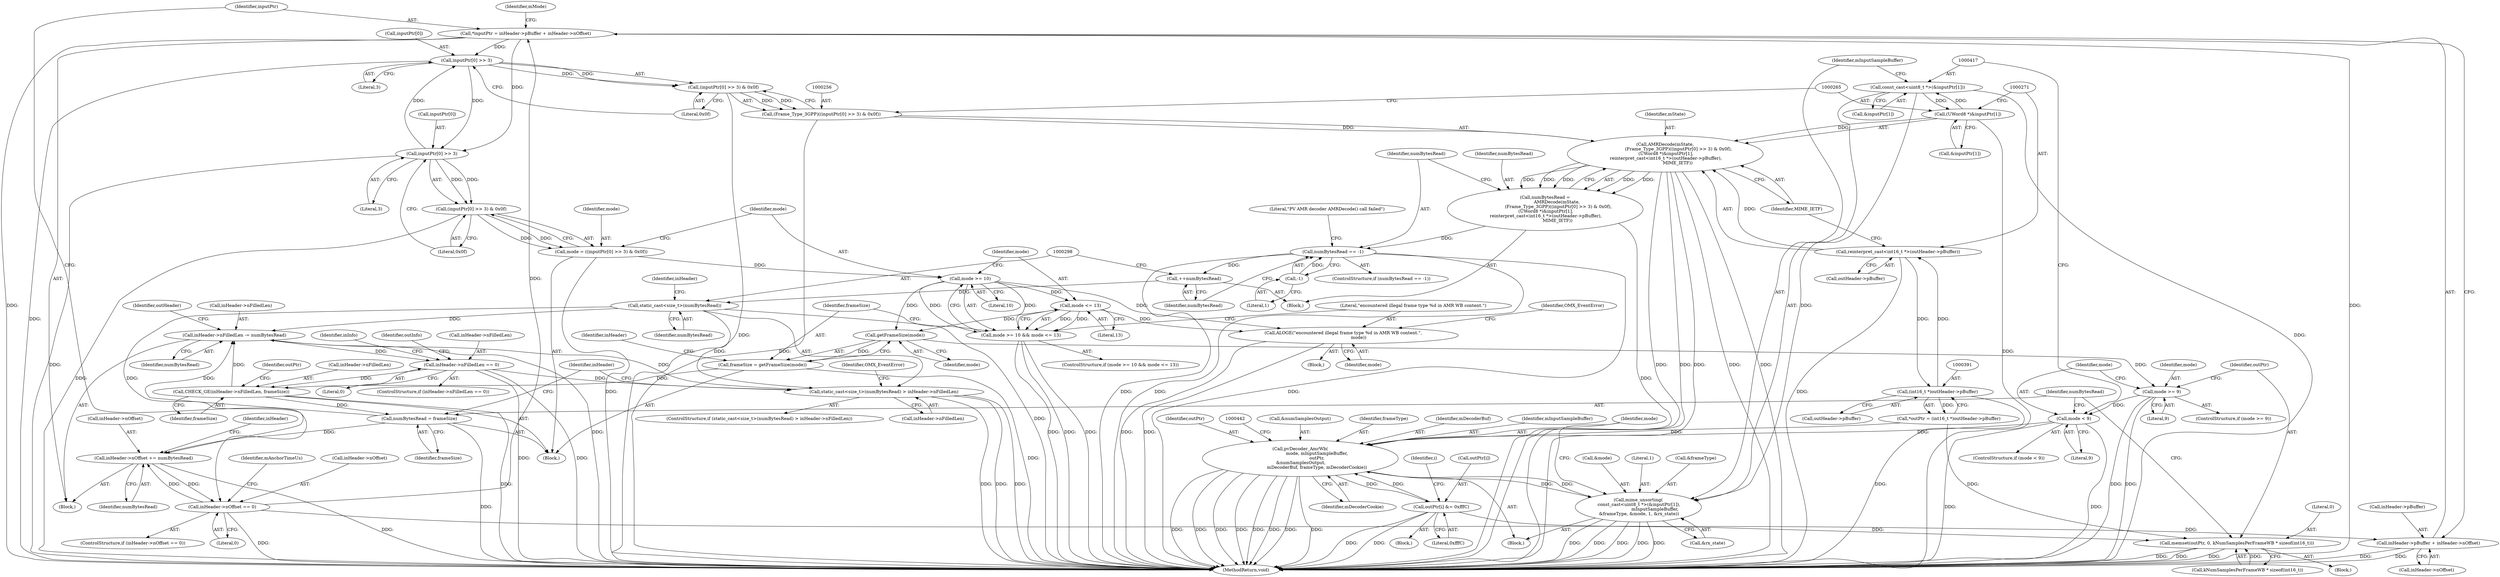 digraph "0_Android_44749eb4f273f0eb681d0fa013e3beef754fa687@integer" {
"1000205" [label="(Call,*inputPtr = inHeader->pBuffer + inHeader->nOffset)"];
"1000190" [label="(Call,inHeader->nOffset == 0)"];
"1000466" [label="(Call,inHeader->nOffset += numBytesRead)"];
"1000297" [label="(Call,static_cast<size_t>(numBytesRead))"];
"1000293" [label="(Call,++numBytesRead)"];
"1000277" [label="(Call,numBytesRead == -1)"];
"1000251" [label="(Call,numBytesRead =\n                 AMRDecode(mState,\n                   (Frame_Type_3GPP)((inputPtr[0] >> 3) & 0x0f),\n (UWord8 *)&inputPtr[1],\n reinterpret_cast<int16_t *>(outHeader->pBuffer),\n                  MIME_IETF))"];
"1000253" [label="(Call,AMRDecode(mState,\n                   (Frame_Type_3GPP)((inputPtr[0] >> 3) & 0x0f),\n (UWord8 *)&inputPtr[1],\n reinterpret_cast<int16_t *>(outHeader->pBuffer),\n                  MIME_IETF))"];
"1000255" [label="(Call,(Frame_Type_3GPP)((inputPtr[0] >> 3) & 0x0f))"];
"1000257" [label="(Call,(inputPtr[0] >> 3) & 0x0f)"];
"1000258" [label="(Call,inputPtr[0] >> 3)"];
"1000350" [label="(Call,inputPtr[0] >> 3)"];
"1000205" [label="(Call,*inputPtr = inHeader->pBuffer + inHeader->nOffset)"];
"1000264" [label="(Call,(UWord8 *)&inputPtr[1])"];
"1000416" [label="(Call,const_cast<uint8_t *>(&inputPtr[1]))"];
"1000270" [label="(Call,reinterpret_cast<int16_t *>(outHeader->pBuffer))"];
"1000390" [label="(Call,(int16_t *)outHeader->pBuffer)"];
"1000279" [label="(Call,-1)"];
"1000463" [label="(Call,numBytesRead = frameSize)"];
"1000382" [label="(Call,CHECK_GE(inHeader->nFilledLen, frameSize))"];
"1000518" [label="(Call,inHeader->nFilledLen == 0)"];
"1000471" [label="(Call,inHeader->nFilledLen -= numBytesRead)"];
"1000296" [label="(Call,static_cast<size_t>(numBytesRead) > inHeader->nFilledLen)"];
"1000378" [label="(Call,frameSize = getFrameSize(mode))"];
"1000380" [label="(Call,getFrameSize(mode))"];
"1000361" [label="(Call,mode <= 13)"];
"1000358" [label="(Call,mode >= 10)"];
"1000347" [label="(Call,mode = ((inputPtr[0] >> 3) & 0x0f))"];
"1000349" [label="(Call,(inputPtr[0] >> 3) & 0x0f)"];
"1000357" [label="(Call,mode >= 10 && mode <= 13)"];
"1000365" [label="(Call,ALOGE(\"encountered illegal frame type %d in AMR WB content.\",\n                      mode))"];
"1000396" [label="(Call,mode >= 9)"];
"1000409" [label="(Call,mode < 9)"];
"1000431" [label="(Call,pvDecoder_AmrWb(\n                        mode, mInputSampleBuffer,\n                        outPtr,\n &numSamplesOutput,\n                        mDecoderBuf, frameType, mDecoderCookie))"];
"1000415" [label="(Call,mime_unsorting(\n const_cast<uint8_t *>(&inputPtr[1]),\n                        mInputSampleBuffer,\n &frameType, &mode, 1, &rx_state))"];
"1000458" [label="(Call,outPtr[i] &= 0xfffC)"];
"1000400" [label="(Call,memset(outPtr, 0, kNumSamplesPerFrameWB * sizeof(int16_t)))"];
"1000207" [label="(Call,inHeader->pBuffer + inHeader->nOffset)"];
"1000556" [label="(MethodReturn,void)"];
"1000395" [label="(ControlStructure,if (mode >= 9))"];
"1000206" [label="(Identifier,inputPtr)"];
"1000389" [label="(Identifier,outPtr)"];
"1000401" [label="(Identifier,outPtr)"];
"1000478" [label="(Identifier,outHeader)"];
"1000386" [label="(Identifier,frameSize)"];
"1000526" [label="(Identifier,inInfo)"];
"1000422" [label="(Identifier,mInputSampleBuffer)"];
"1000378" [label="(Call,frameSize = getFrameSize(mode))"];
"1000357" [label="(Call,mode >= 10 && mode <= 13)"];
"1000359" [label="(Identifier,mode)"];
"1000425" [label="(Call,&mode)"];
"1000364" [label="(Block,)"];
"1000130" [label="(Block,)"];
"1000277" [label="(Call,numBytesRead == -1)"];
"1000410" [label="(Identifier,mode)"];
"1000275" [label="(Identifier,MIME_IETF)"];
"1000254" [label="(Identifier,mState)"];
"1000456" [label="(Identifier,i)"];
"1000466" [label="(Call,inHeader->nOffset += numBytesRead)"];
"1000257" [label="(Call,(inputPtr[0] >> 3) & 0x0f)"];
"1000400" [label="(Call,memset(outPtr, 0, kNumSamplesPerFrameWB * sizeof(int16_t)))"];
"1000279" [label="(Call,-1)"];
"1000467" [label="(Call,inHeader->nOffset)"];
"1000428" [label="(Call,&rx_state)"];
"1000350" [label="(Call,inputPtr[0] >> 3)"];
"1000255" [label="(Call,(Frame_Type_3GPP)((inputPtr[0] >> 3) & 0x0f))"];
"1000305" [label="(Identifier,OMX_EventError)"];
"1000380" [label="(Call,getFrameSize(mode))"];
"1000472" [label="(Call,inHeader->nFilledLen)"];
"1000470" [label="(Identifier,numBytesRead)"];
"1000468" [label="(Identifier,inHeader)"];
"1000433" [label="(Identifier,mInputSampleBuffer)"];
"1000266" [label="(Call,&inputPtr[1])"];
"1000541" [label="(Identifier,outInfo)"];
"1000205" [label="(Call,*inputPtr = inHeader->pBuffer + inHeader->nOffset)"];
"1000402" [label="(Literal,0)"];
"1000194" [label="(Literal,0)"];
"1000384" [label="(Identifier,inHeader)"];
"1000396" [label="(Call,mode >= 9)"];
"1000208" [label="(Call,inHeader->pBuffer)"];
"1000299" [label="(Identifier,numBytesRead)"];
"1000463" [label="(Call,numBytesRead = frameSize)"];
"1000301" [label="(Identifier,inHeader)"];
"1000283" [label="(Literal,\"PV AMR decoder AMRDecode() call failed\")"];
"1000432" [label="(Identifier,mode)"];
"1000297" [label="(Call,static_cast<size_t>(numBytesRead))"];
"1000190" [label="(Call,inHeader->nOffset == 0)"];
"1000519" [label="(Call,inHeader->nFilledLen)"];
"1000259" [label="(Call,inputPtr[0])"];
"1000217" [label="(Identifier,mMode)"];
"1000264" [label="(Call,(UWord8 *)&inputPtr[1])"];
"1000314" [label="(Block,)"];
"1000517" [label="(ControlStructure,if (inHeader->nFilledLen == 0))"];
"1000348" [label="(Identifier,mode)"];
"1000431" [label="(Call,pvDecoder_AmrWb(\n                        mode, mInputSampleBuffer,\n                        outPtr,\n &numSamplesOutput,\n                        mDecoderBuf, frameType, mDecoderCookie))"];
"1000300" [label="(Call,inHeader->nFilledLen)"];
"1000211" [label="(Call,inHeader->nOffset)"];
"1000418" [label="(Call,&inputPtr[1])"];
"1000382" [label="(Call,CHECK_GE(inHeader->nFilledLen, frameSize))"];
"1000347" [label="(Call,mode = ((inputPtr[0] >> 3) & 0x0f))"];
"1000412" [label="(Block,)"];
"1000390" [label="(Call,(int16_t *)outHeader->pBuffer)"];
"1000354" [label="(Literal,3)"];
"1000459" [label="(Call,outPtr[i])"];
"1000293" [label="(Call,++numBytesRead)"];
"1000397" [label="(Identifier,mode)"];
"1000427" [label="(Literal,1)"];
"1000296" [label="(Call,static_cast<size_t>(numBytesRead) > inHeader->nFilledLen)"];
"1000415" [label="(Call,mime_unsorting(\n const_cast<uint8_t *>(&inputPtr[1]),\n                        mInputSampleBuffer,\n &frameType, &mode, 1, &rx_state))"];
"1000207" [label="(Call,inHeader->pBuffer + inHeader->nOffset)"];
"1000464" [label="(Identifier,numBytesRead)"];
"1000457" [label="(Block,)"];
"1000258" [label="(Call,inputPtr[0] >> 3)"];
"1000398" [label="(Literal,9)"];
"1000435" [label="(Call,&numSamplesOutput)"];
"1000360" [label="(Literal,10)"];
"1000262" [label="(Literal,3)"];
"1000392" [label="(Call,outHeader->pBuffer)"];
"1000439" [label="(Identifier,mDecoderCookie)"];
"1000276" [label="(ControlStructure,if (numBytesRead == -1))"];
"1000408" [label="(ControlStructure,if (mode < 9))"];
"1000263" [label="(Literal,0x0f)"];
"1000403" [label="(Call,kNumSamplesPerFrameWB * sizeof(int16_t))"];
"1000280" [label="(Literal,1)"];
"1000270" [label="(Call,reinterpret_cast<int16_t *>(outHeader->pBuffer))"];
"1000409" [label="(Call,mode < 9)"];
"1000363" [label="(Literal,13)"];
"1000272" [label="(Call,outHeader->pBuffer)"];
"1000189" [label="(ControlStructure,if (inHeader->nOffset == 0))"];
"1000358" [label="(Call,mode >= 10)"];
"1000366" [label="(Literal,\"encountered illegal frame type %d in AMR WB content.\")"];
"1000383" [label="(Call,inHeader->nFilledLen)"];
"1000475" [label="(Identifier,numBytesRead)"];
"1000438" [label="(Identifier,frameType)"];
"1000381" [label="(Identifier,mode)"];
"1000362" [label="(Identifier,mode)"];
"1000365" [label="(Call,ALOGE(\"encountered illegal frame type %d in AMR WB content.\",\n                      mode))"];
"1000522" [label="(Literal,0)"];
"1000252" [label="(Identifier,numBytesRead)"];
"1000191" [label="(Call,inHeader->nOffset)"];
"1000458" [label="(Call,outPtr[i] &= 0xfffC)"];
"1000462" [label="(Literal,0xfffC)"];
"1000518" [label="(Call,inHeader->nFilledLen == 0)"];
"1000379" [label="(Identifier,frameSize)"];
"1000399" [label="(Block,)"];
"1000355" [label="(Literal,0x0f)"];
"1000465" [label="(Identifier,frameSize)"];
"1000294" [label="(Identifier,numBytesRead)"];
"1000278" [label="(Identifier,numBytesRead)"];
"1000369" [label="(Identifier,OMX_EventError)"];
"1000423" [label="(Call,&frameType)"];
"1000367" [label="(Identifier,mode)"];
"1000356" [label="(ControlStructure,if (mode >= 10 && mode <= 13))"];
"1000437" [label="(Identifier,mDecoderBuf)"];
"1000197" [label="(Identifier,mAnchorTimeUs)"];
"1000411" [label="(Literal,9)"];
"1000473" [label="(Identifier,inHeader)"];
"1000251" [label="(Call,numBytesRead =\n                 AMRDecode(mState,\n                   (Frame_Type_3GPP)((inputPtr[0] >> 3) & 0x0f),\n (UWord8 *)&inputPtr[1],\n reinterpret_cast<int16_t *>(outHeader->pBuffer),\n                  MIME_IETF))"];
"1000349" [label="(Call,(inputPtr[0] >> 3) & 0x0f)"];
"1000219" [label="(Block,)"];
"1000388" [label="(Call,*outPtr = (int16_t *)outHeader->pBuffer)"];
"1000434" [label="(Identifier,outPtr)"];
"1000351" [label="(Call,inputPtr[0])"];
"1000416" [label="(Call,const_cast<uint8_t *>(&inputPtr[1]))"];
"1000295" [label="(ControlStructure,if (static_cast<size_t>(numBytesRead) > inHeader->nFilledLen))"];
"1000361" [label="(Call,mode <= 13)"];
"1000253" [label="(Call,AMRDecode(mState,\n                   (Frame_Type_3GPP)((inputPtr[0] >> 3) & 0x0f),\n (UWord8 *)&inputPtr[1],\n reinterpret_cast<int16_t *>(outHeader->pBuffer),\n                  MIME_IETF))"];
"1000471" [label="(Call,inHeader->nFilledLen -= numBytesRead)"];
"1000205" -> "1000130"  [label="AST: "];
"1000205" -> "1000207"  [label="CFG: "];
"1000206" -> "1000205"  [label="AST: "];
"1000207" -> "1000205"  [label="AST: "];
"1000217" -> "1000205"  [label="CFG: "];
"1000205" -> "1000556"  [label="DDG: "];
"1000205" -> "1000556"  [label="DDG: "];
"1000190" -> "1000205"  [label="DDG: "];
"1000205" -> "1000258"  [label="DDG: "];
"1000205" -> "1000350"  [label="DDG: "];
"1000190" -> "1000189"  [label="AST: "];
"1000190" -> "1000194"  [label="CFG: "];
"1000191" -> "1000190"  [label="AST: "];
"1000194" -> "1000190"  [label="AST: "];
"1000197" -> "1000190"  [label="CFG: "];
"1000206" -> "1000190"  [label="CFG: "];
"1000190" -> "1000556"  [label="DDG: "];
"1000466" -> "1000190"  [label="DDG: "];
"1000190" -> "1000207"  [label="DDG: "];
"1000190" -> "1000466"  [label="DDG: "];
"1000466" -> "1000130"  [label="AST: "];
"1000466" -> "1000470"  [label="CFG: "];
"1000467" -> "1000466"  [label="AST: "];
"1000470" -> "1000466"  [label="AST: "];
"1000473" -> "1000466"  [label="CFG: "];
"1000466" -> "1000556"  [label="DDG: "];
"1000297" -> "1000466"  [label="DDG: "];
"1000463" -> "1000466"  [label="DDG: "];
"1000297" -> "1000296"  [label="AST: "];
"1000297" -> "1000299"  [label="CFG: "];
"1000298" -> "1000297"  [label="AST: "];
"1000299" -> "1000297"  [label="AST: "];
"1000301" -> "1000297"  [label="CFG: "];
"1000297" -> "1000556"  [label="DDG: "];
"1000297" -> "1000296"  [label="DDG: "];
"1000293" -> "1000297"  [label="DDG: "];
"1000297" -> "1000471"  [label="DDG: "];
"1000293" -> "1000219"  [label="AST: "];
"1000293" -> "1000294"  [label="CFG: "];
"1000294" -> "1000293"  [label="AST: "];
"1000298" -> "1000293"  [label="CFG: "];
"1000277" -> "1000293"  [label="DDG: "];
"1000277" -> "1000276"  [label="AST: "];
"1000277" -> "1000279"  [label="CFG: "];
"1000278" -> "1000277"  [label="AST: "];
"1000279" -> "1000277"  [label="AST: "];
"1000283" -> "1000277"  [label="CFG: "];
"1000294" -> "1000277"  [label="CFG: "];
"1000277" -> "1000556"  [label="DDG: "];
"1000277" -> "1000556"  [label="DDG: "];
"1000277" -> "1000556"  [label="DDG: "];
"1000251" -> "1000277"  [label="DDG: "];
"1000279" -> "1000277"  [label="DDG: "];
"1000251" -> "1000219"  [label="AST: "];
"1000251" -> "1000253"  [label="CFG: "];
"1000252" -> "1000251"  [label="AST: "];
"1000253" -> "1000251"  [label="AST: "];
"1000278" -> "1000251"  [label="CFG: "];
"1000251" -> "1000556"  [label="DDG: "];
"1000253" -> "1000251"  [label="DDG: "];
"1000253" -> "1000251"  [label="DDG: "];
"1000253" -> "1000251"  [label="DDG: "];
"1000253" -> "1000251"  [label="DDG: "];
"1000253" -> "1000251"  [label="DDG: "];
"1000253" -> "1000275"  [label="CFG: "];
"1000254" -> "1000253"  [label="AST: "];
"1000255" -> "1000253"  [label="AST: "];
"1000264" -> "1000253"  [label="AST: "];
"1000270" -> "1000253"  [label="AST: "];
"1000275" -> "1000253"  [label="AST: "];
"1000253" -> "1000556"  [label="DDG: "];
"1000253" -> "1000556"  [label="DDG: "];
"1000253" -> "1000556"  [label="DDG: "];
"1000253" -> "1000556"  [label="DDG: "];
"1000253" -> "1000556"  [label="DDG: "];
"1000255" -> "1000253"  [label="DDG: "];
"1000264" -> "1000253"  [label="DDG: "];
"1000270" -> "1000253"  [label="DDG: "];
"1000255" -> "1000257"  [label="CFG: "];
"1000256" -> "1000255"  [label="AST: "];
"1000257" -> "1000255"  [label="AST: "];
"1000265" -> "1000255"  [label="CFG: "];
"1000255" -> "1000556"  [label="DDG: "];
"1000257" -> "1000255"  [label="DDG: "];
"1000257" -> "1000255"  [label="DDG: "];
"1000257" -> "1000263"  [label="CFG: "];
"1000258" -> "1000257"  [label="AST: "];
"1000263" -> "1000257"  [label="AST: "];
"1000257" -> "1000556"  [label="DDG: "];
"1000258" -> "1000257"  [label="DDG: "];
"1000258" -> "1000257"  [label="DDG: "];
"1000258" -> "1000262"  [label="CFG: "];
"1000259" -> "1000258"  [label="AST: "];
"1000262" -> "1000258"  [label="AST: "];
"1000263" -> "1000258"  [label="CFG: "];
"1000258" -> "1000556"  [label="DDG: "];
"1000350" -> "1000258"  [label="DDG: "];
"1000258" -> "1000350"  [label="DDG: "];
"1000350" -> "1000349"  [label="AST: "];
"1000350" -> "1000354"  [label="CFG: "];
"1000351" -> "1000350"  [label="AST: "];
"1000354" -> "1000350"  [label="AST: "];
"1000355" -> "1000350"  [label="CFG: "];
"1000350" -> "1000556"  [label="DDG: "];
"1000350" -> "1000349"  [label="DDG: "];
"1000350" -> "1000349"  [label="DDG: "];
"1000264" -> "1000266"  [label="CFG: "];
"1000265" -> "1000264"  [label="AST: "];
"1000266" -> "1000264"  [label="AST: "];
"1000271" -> "1000264"  [label="CFG: "];
"1000264" -> "1000556"  [label="DDG: "];
"1000416" -> "1000264"  [label="DDG: "];
"1000264" -> "1000416"  [label="DDG: "];
"1000416" -> "1000415"  [label="AST: "];
"1000416" -> "1000418"  [label="CFG: "];
"1000417" -> "1000416"  [label="AST: "];
"1000418" -> "1000416"  [label="AST: "];
"1000422" -> "1000416"  [label="CFG: "];
"1000416" -> "1000556"  [label="DDG: "];
"1000416" -> "1000415"  [label="DDG: "];
"1000270" -> "1000272"  [label="CFG: "];
"1000271" -> "1000270"  [label="AST: "];
"1000272" -> "1000270"  [label="AST: "];
"1000275" -> "1000270"  [label="CFG: "];
"1000270" -> "1000556"  [label="DDG: "];
"1000390" -> "1000270"  [label="DDG: "];
"1000270" -> "1000390"  [label="DDG: "];
"1000390" -> "1000388"  [label="AST: "];
"1000390" -> "1000392"  [label="CFG: "];
"1000391" -> "1000390"  [label="AST: "];
"1000392" -> "1000390"  [label="AST: "];
"1000388" -> "1000390"  [label="CFG: "];
"1000390" -> "1000556"  [label="DDG: "];
"1000390" -> "1000388"  [label="DDG: "];
"1000279" -> "1000280"  [label="CFG: "];
"1000280" -> "1000279"  [label="AST: "];
"1000463" -> "1000314"  [label="AST: "];
"1000463" -> "1000465"  [label="CFG: "];
"1000464" -> "1000463"  [label="AST: "];
"1000465" -> "1000463"  [label="AST: "];
"1000468" -> "1000463"  [label="CFG: "];
"1000463" -> "1000556"  [label="DDG: "];
"1000382" -> "1000463"  [label="DDG: "];
"1000463" -> "1000471"  [label="DDG: "];
"1000382" -> "1000314"  [label="AST: "];
"1000382" -> "1000386"  [label="CFG: "];
"1000383" -> "1000382"  [label="AST: "];
"1000386" -> "1000382"  [label="AST: "];
"1000389" -> "1000382"  [label="CFG: "];
"1000382" -> "1000556"  [label="DDG: "];
"1000518" -> "1000382"  [label="DDG: "];
"1000378" -> "1000382"  [label="DDG: "];
"1000382" -> "1000471"  [label="DDG: "];
"1000518" -> "1000517"  [label="AST: "];
"1000518" -> "1000522"  [label="CFG: "];
"1000519" -> "1000518"  [label="AST: "];
"1000522" -> "1000518"  [label="AST: "];
"1000526" -> "1000518"  [label="CFG: "];
"1000541" -> "1000518"  [label="CFG: "];
"1000518" -> "1000556"  [label="DDG: "];
"1000518" -> "1000556"  [label="DDG: "];
"1000518" -> "1000296"  [label="DDG: "];
"1000471" -> "1000518"  [label="DDG: "];
"1000471" -> "1000130"  [label="AST: "];
"1000471" -> "1000475"  [label="CFG: "];
"1000472" -> "1000471"  [label="AST: "];
"1000475" -> "1000471"  [label="AST: "];
"1000478" -> "1000471"  [label="CFG: "];
"1000471" -> "1000556"  [label="DDG: "];
"1000296" -> "1000471"  [label="DDG: "];
"1000296" -> "1000295"  [label="AST: "];
"1000296" -> "1000300"  [label="CFG: "];
"1000300" -> "1000296"  [label="AST: "];
"1000305" -> "1000296"  [label="CFG: "];
"1000468" -> "1000296"  [label="CFG: "];
"1000296" -> "1000556"  [label="DDG: "];
"1000296" -> "1000556"  [label="DDG: "];
"1000296" -> "1000556"  [label="DDG: "];
"1000378" -> "1000314"  [label="AST: "];
"1000378" -> "1000380"  [label="CFG: "];
"1000379" -> "1000378"  [label="AST: "];
"1000380" -> "1000378"  [label="AST: "];
"1000384" -> "1000378"  [label="CFG: "];
"1000378" -> "1000556"  [label="DDG: "];
"1000380" -> "1000378"  [label="DDG: "];
"1000380" -> "1000381"  [label="CFG: "];
"1000381" -> "1000380"  [label="AST: "];
"1000361" -> "1000380"  [label="DDG: "];
"1000358" -> "1000380"  [label="DDG: "];
"1000380" -> "1000396"  [label="DDG: "];
"1000361" -> "1000357"  [label="AST: "];
"1000361" -> "1000363"  [label="CFG: "];
"1000362" -> "1000361"  [label="AST: "];
"1000363" -> "1000361"  [label="AST: "];
"1000357" -> "1000361"  [label="CFG: "];
"1000361" -> "1000357"  [label="DDG: "];
"1000361" -> "1000357"  [label="DDG: "];
"1000358" -> "1000361"  [label="DDG: "];
"1000361" -> "1000365"  [label="DDG: "];
"1000358" -> "1000357"  [label="AST: "];
"1000358" -> "1000360"  [label="CFG: "];
"1000359" -> "1000358"  [label="AST: "];
"1000360" -> "1000358"  [label="AST: "];
"1000362" -> "1000358"  [label="CFG: "];
"1000357" -> "1000358"  [label="CFG: "];
"1000358" -> "1000357"  [label="DDG: "];
"1000358" -> "1000357"  [label="DDG: "];
"1000347" -> "1000358"  [label="DDG: "];
"1000358" -> "1000365"  [label="DDG: "];
"1000347" -> "1000314"  [label="AST: "];
"1000347" -> "1000349"  [label="CFG: "];
"1000348" -> "1000347"  [label="AST: "];
"1000349" -> "1000347"  [label="AST: "];
"1000359" -> "1000347"  [label="CFG: "];
"1000347" -> "1000556"  [label="DDG: "];
"1000349" -> "1000347"  [label="DDG: "];
"1000349" -> "1000347"  [label="DDG: "];
"1000349" -> "1000355"  [label="CFG: "];
"1000355" -> "1000349"  [label="AST: "];
"1000349" -> "1000556"  [label="DDG: "];
"1000357" -> "1000356"  [label="AST: "];
"1000366" -> "1000357"  [label="CFG: "];
"1000379" -> "1000357"  [label="CFG: "];
"1000357" -> "1000556"  [label="DDG: "];
"1000357" -> "1000556"  [label="DDG: "];
"1000357" -> "1000556"  [label="DDG: "];
"1000365" -> "1000364"  [label="AST: "];
"1000365" -> "1000367"  [label="CFG: "];
"1000366" -> "1000365"  [label="AST: "];
"1000367" -> "1000365"  [label="AST: "];
"1000369" -> "1000365"  [label="CFG: "];
"1000365" -> "1000556"  [label="DDG: "];
"1000365" -> "1000556"  [label="DDG: "];
"1000396" -> "1000395"  [label="AST: "];
"1000396" -> "1000398"  [label="CFG: "];
"1000397" -> "1000396"  [label="AST: "];
"1000398" -> "1000396"  [label="AST: "];
"1000401" -> "1000396"  [label="CFG: "];
"1000410" -> "1000396"  [label="CFG: "];
"1000396" -> "1000556"  [label="DDG: "];
"1000396" -> "1000556"  [label="DDG: "];
"1000396" -> "1000409"  [label="DDG: "];
"1000409" -> "1000408"  [label="AST: "];
"1000409" -> "1000411"  [label="CFG: "];
"1000410" -> "1000409"  [label="AST: "];
"1000411" -> "1000409"  [label="AST: "];
"1000417" -> "1000409"  [label="CFG: "];
"1000464" -> "1000409"  [label="CFG: "];
"1000409" -> "1000556"  [label="DDG: "];
"1000409" -> "1000556"  [label="DDG: "];
"1000409" -> "1000431"  [label="DDG: "];
"1000431" -> "1000412"  [label="AST: "];
"1000431" -> "1000439"  [label="CFG: "];
"1000432" -> "1000431"  [label="AST: "];
"1000433" -> "1000431"  [label="AST: "];
"1000434" -> "1000431"  [label="AST: "];
"1000435" -> "1000431"  [label="AST: "];
"1000437" -> "1000431"  [label="AST: "];
"1000438" -> "1000431"  [label="AST: "];
"1000439" -> "1000431"  [label="AST: "];
"1000442" -> "1000431"  [label="CFG: "];
"1000431" -> "1000556"  [label="DDG: "];
"1000431" -> "1000556"  [label="DDG: "];
"1000431" -> "1000556"  [label="DDG: "];
"1000431" -> "1000556"  [label="DDG: "];
"1000431" -> "1000556"  [label="DDG: "];
"1000431" -> "1000556"  [label="DDG: "];
"1000431" -> "1000556"  [label="DDG: "];
"1000431" -> "1000556"  [label="DDG: "];
"1000431" -> "1000415"  [label="DDG: "];
"1000415" -> "1000431"  [label="DDG: "];
"1000458" -> "1000431"  [label="DDG: "];
"1000388" -> "1000431"  [label="DDG: "];
"1000431" -> "1000458"  [label="DDG: "];
"1000415" -> "1000412"  [label="AST: "];
"1000415" -> "1000428"  [label="CFG: "];
"1000422" -> "1000415"  [label="AST: "];
"1000423" -> "1000415"  [label="AST: "];
"1000425" -> "1000415"  [label="AST: "];
"1000427" -> "1000415"  [label="AST: "];
"1000428" -> "1000415"  [label="AST: "];
"1000432" -> "1000415"  [label="CFG: "];
"1000415" -> "1000556"  [label="DDG: "];
"1000415" -> "1000556"  [label="DDG: "];
"1000415" -> "1000556"  [label="DDG: "];
"1000415" -> "1000556"  [label="DDG: "];
"1000415" -> "1000556"  [label="DDG: "];
"1000458" -> "1000457"  [label="AST: "];
"1000458" -> "1000462"  [label="CFG: "];
"1000459" -> "1000458"  [label="AST: "];
"1000462" -> "1000458"  [label="AST: "];
"1000456" -> "1000458"  [label="CFG: "];
"1000458" -> "1000556"  [label="DDG: "];
"1000458" -> "1000556"  [label="DDG: "];
"1000458" -> "1000400"  [label="DDG: "];
"1000400" -> "1000399"  [label="AST: "];
"1000400" -> "1000403"  [label="CFG: "];
"1000401" -> "1000400"  [label="AST: "];
"1000402" -> "1000400"  [label="AST: "];
"1000403" -> "1000400"  [label="AST: "];
"1000464" -> "1000400"  [label="CFG: "];
"1000400" -> "1000556"  [label="DDG: "];
"1000400" -> "1000556"  [label="DDG: "];
"1000400" -> "1000556"  [label="DDG: "];
"1000388" -> "1000400"  [label="DDG: "];
"1000403" -> "1000400"  [label="DDG: "];
"1000207" -> "1000211"  [label="CFG: "];
"1000208" -> "1000207"  [label="AST: "];
"1000211" -> "1000207"  [label="AST: "];
"1000207" -> "1000556"  [label="DDG: "];
"1000207" -> "1000556"  [label="DDG: "];
}
